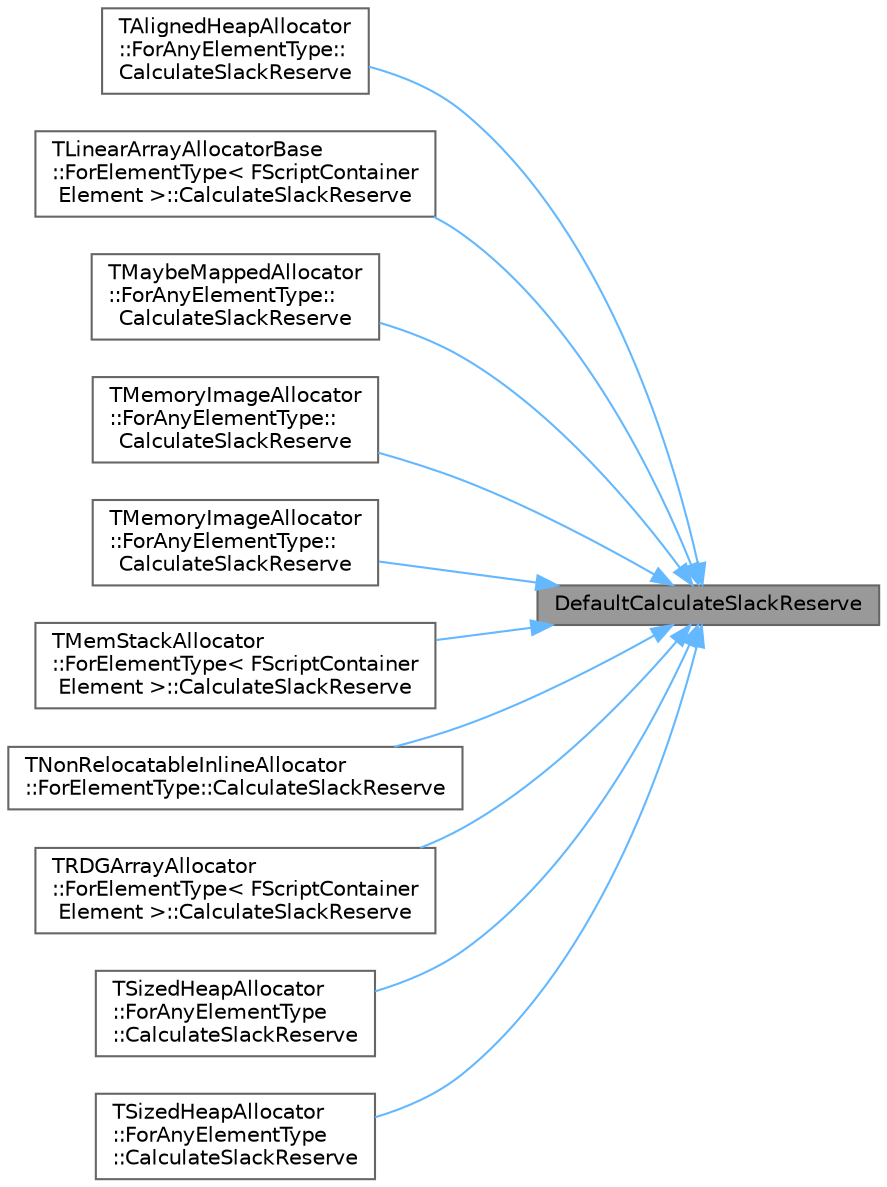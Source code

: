 digraph "DefaultCalculateSlackReserve"
{
 // INTERACTIVE_SVG=YES
 // LATEX_PDF_SIZE
  bgcolor="transparent";
  edge [fontname=Helvetica,fontsize=10,labelfontname=Helvetica,labelfontsize=10];
  node [fontname=Helvetica,fontsize=10,shape=box,height=0.2,width=0.4];
  rankdir="RL";
  Node1 [id="Node000001",label="DefaultCalculateSlackReserve",height=0.2,width=0.4,color="gray40", fillcolor="grey60", style="filled", fontcolor="black",tooltip=" "];
  Node1 -> Node2 [id="edge1_Node000001_Node000002",dir="back",color="steelblue1",style="solid",tooltip=" "];
  Node2 [id="Node000002",label="TAlignedHeapAllocator\l::ForAnyElementType::\lCalculateSlackReserve",height=0.2,width=0.4,color="grey40", fillcolor="white", style="filled",URL="$d4/d0b/classTAlignedHeapAllocator_1_1ForAnyElementType.html#a61aa099998425ff25195317c7d306c91",tooltip=" "];
  Node1 -> Node3 [id="edge2_Node000001_Node000003",dir="back",color="steelblue1",style="solid",tooltip=" "];
  Node3 [id="Node000003",label="TLinearArrayAllocatorBase\l::ForElementType\< FScriptContainer\lElement \>::CalculateSlackReserve",height=0.2,width=0.4,color="grey40", fillcolor="white", style="filled",URL="$d1/d23/classTLinearArrayAllocatorBase_1_1ForElementType.html#ad30fe8979c9fdce19319079a8e657bc6",tooltip=" "];
  Node1 -> Node4 [id="edge3_Node000001_Node000004",dir="back",color="steelblue1",style="solid",tooltip=" "];
  Node4 [id="Node000004",label="TMaybeMappedAllocator\l::ForAnyElementType::\lCalculateSlackReserve",height=0.2,width=0.4,color="grey40", fillcolor="white", style="filled",URL="$d9/d4f/classTMaybeMappedAllocator_1_1ForAnyElementType.html#a634ef2717030fe52207558923053cbbc",tooltip=" "];
  Node1 -> Node5 [id="edge4_Node000001_Node000005",dir="back",color="steelblue1",style="solid",tooltip=" "];
  Node5 [id="Node000005",label="TMemoryImageAllocator\l::ForAnyElementType::\lCalculateSlackReserve",height=0.2,width=0.4,color="grey40", fillcolor="white", style="filled",URL="$d9/dd1/classTMemoryImageAllocator_1_1ForAnyElementType.html#a3d1a28fd054491aac55e80b92bf85e27",tooltip=" "];
  Node1 -> Node6 [id="edge5_Node000001_Node000006",dir="back",color="steelblue1",style="solid",tooltip=" "];
  Node6 [id="Node000006",label="TMemoryImageAllocator\l::ForAnyElementType::\lCalculateSlackReserve",height=0.2,width=0.4,color="grey40", fillcolor="white", style="filled",URL="$d9/dd1/classTMemoryImageAllocator_1_1ForAnyElementType.html#aa65775e38468f64bccca9b6de29224e2",tooltip=" "];
  Node1 -> Node7 [id="edge6_Node000001_Node000007",dir="back",color="steelblue1",style="solid",tooltip=" "];
  Node7 [id="Node000007",label="TMemStackAllocator\l::ForElementType\< FScriptContainer\lElement \>::CalculateSlackReserve",height=0.2,width=0.4,color="grey40", fillcolor="white", style="filled",URL="$df/deb/classTMemStackAllocator_1_1ForElementType.html#a4188bb271aed825345fd8bc9259b135a",tooltip=" "];
  Node1 -> Node8 [id="edge7_Node000001_Node000008",dir="back",color="steelblue1",style="solid",tooltip=" "];
  Node8 [id="Node000008",label="TNonRelocatableInlineAllocator\l::ForElementType::CalculateSlackReserve",height=0.2,width=0.4,color="grey40", fillcolor="white", style="filled",URL="$d5/db2/classTNonRelocatableInlineAllocator_1_1ForElementType.html#a982da9bccf819630bcd7098e7e5a8775",tooltip=" "];
  Node1 -> Node9 [id="edge8_Node000001_Node000009",dir="back",color="steelblue1",style="solid",tooltip=" "];
  Node9 [id="Node000009",label="TRDGArrayAllocator\l::ForElementType\< FScriptContainer\lElement \>::CalculateSlackReserve",height=0.2,width=0.4,color="grey40", fillcolor="white", style="filled",URL="$d2/d65/classTRDGArrayAllocator_1_1ForElementType.html#acd796aeee1ed74020e6b74d79575070c",tooltip=" "];
  Node1 -> Node10 [id="edge9_Node000001_Node000010",dir="back",color="steelblue1",style="solid",tooltip=" "];
  Node10 [id="Node000010",label="TSizedHeapAllocator\l::ForAnyElementType\l::CalculateSlackReserve",height=0.2,width=0.4,color="grey40", fillcolor="white", style="filled",URL="$d0/d56/classTSizedHeapAllocator_1_1ForAnyElementType.html#a2a6e3a60850e6f1ff161abafb7696612",tooltip=" "];
  Node1 -> Node11 [id="edge10_Node000001_Node000011",dir="back",color="steelblue1",style="solid",tooltip=" "];
  Node11 [id="Node000011",label="TSizedHeapAllocator\l::ForAnyElementType\l::CalculateSlackReserve",height=0.2,width=0.4,color="grey40", fillcolor="white", style="filled",URL="$d0/d56/classTSizedHeapAllocator_1_1ForAnyElementType.html#a06871679e1023a365505eac0e8152167",tooltip=" "];
}
